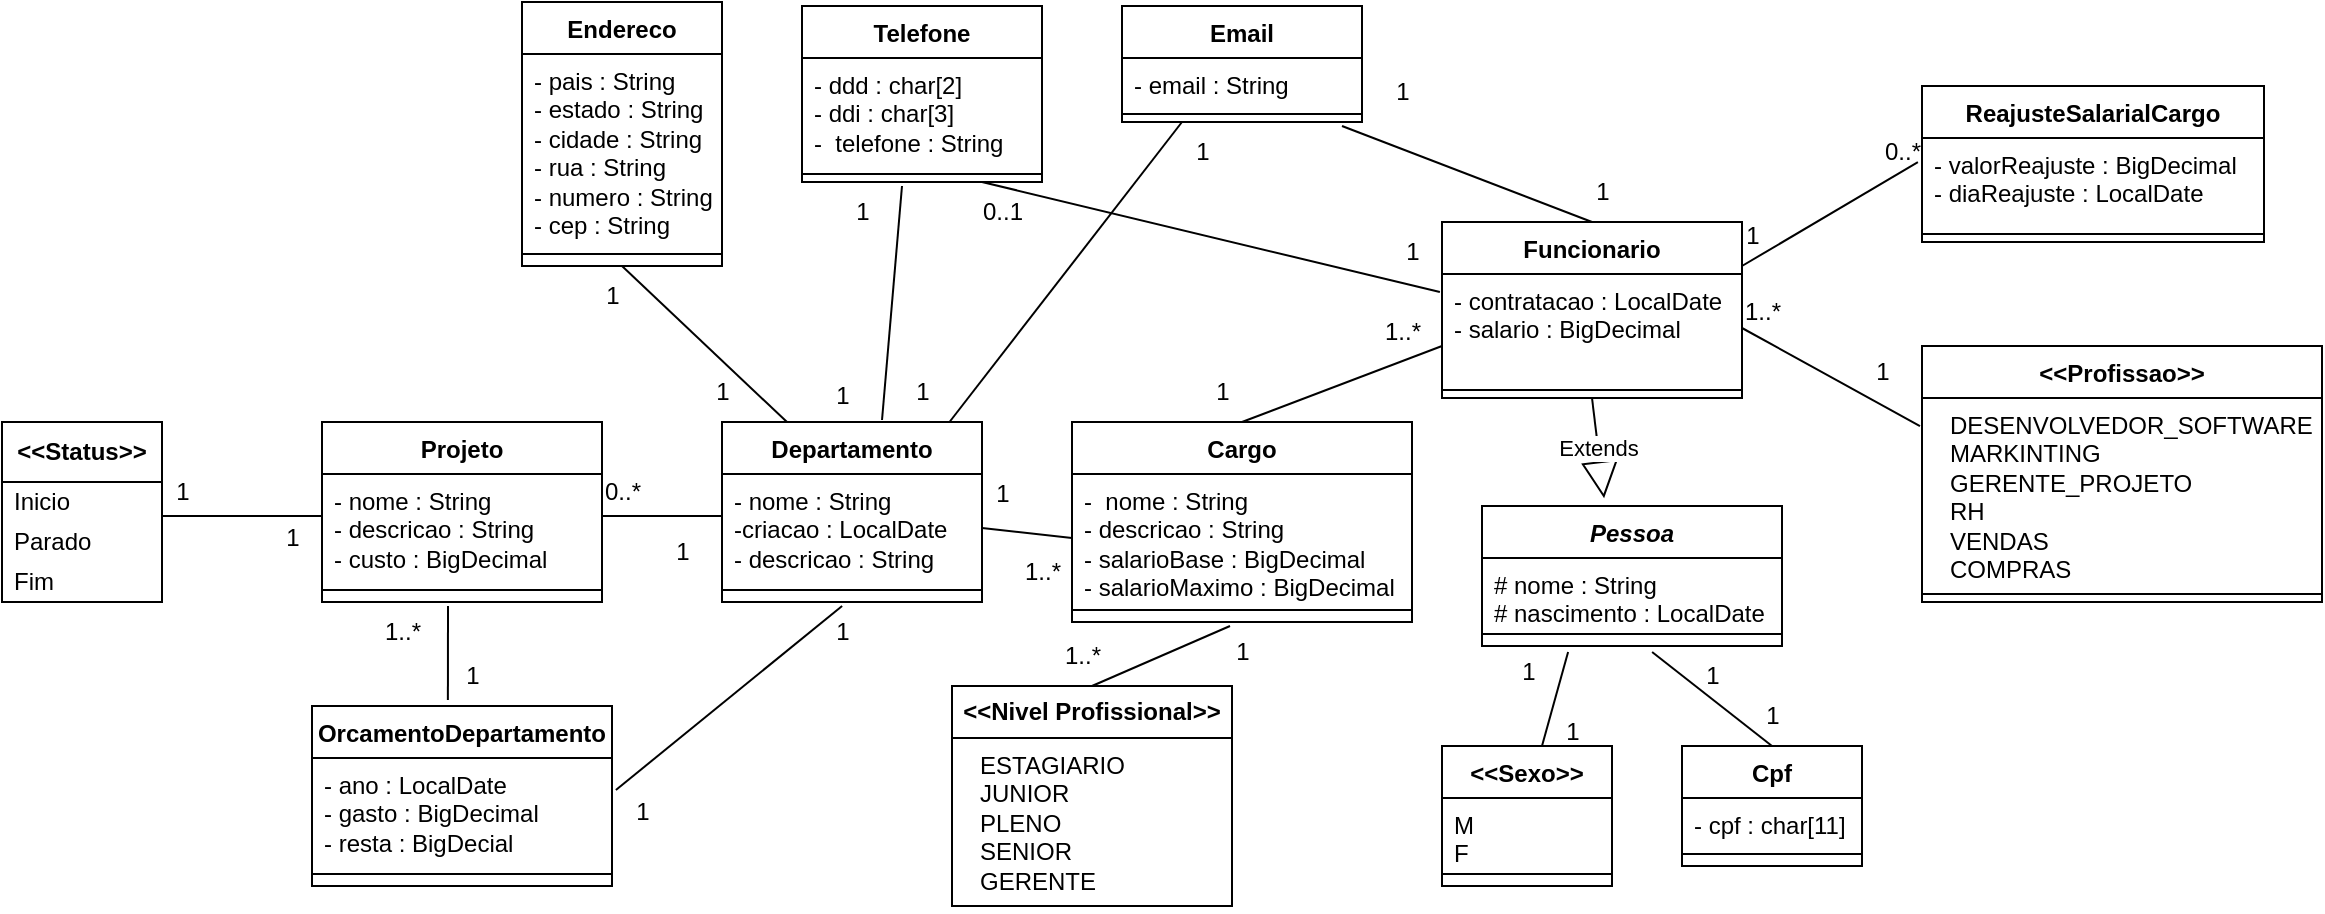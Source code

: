 <mxfile version="22.0.4" type="device">
  <diagram id="C5RBs43oDa-KdzZeNtuy" name="Page-1">
    <mxGraphModel dx="2159" dy="1615" grid="1" gridSize="10" guides="1" tooltips="1" connect="1" arrows="1" fold="1" page="1" pageScale="1" pageWidth="827" pageHeight="1169" math="0" shadow="0">
      <root>
        <mxCell id="WIyWlLk6GJQsqaUBKTNV-0" />
        <mxCell id="WIyWlLk6GJQsqaUBKTNV-1" parent="WIyWlLk6GJQsqaUBKTNV-0" />
        <mxCell id="eHexfXP3H9wMpKs3qsU0-0" value="Departamento&lt;br&gt;" style="swimlane;fontStyle=1;align=center;verticalAlign=top;childLayout=stackLayout;horizontal=1;startSize=26;horizontalStack=0;resizeParent=1;resizeParentMax=0;resizeLast=0;collapsible=1;marginBottom=0;whiteSpace=wrap;html=1;" parent="WIyWlLk6GJQsqaUBKTNV-1" vertex="1">
          <mxGeometry x="-440" y="-42" width="130" height="90" as="geometry" />
        </mxCell>
        <mxCell id="eHexfXP3H9wMpKs3qsU0-1" value="- nome : String&lt;br&gt;-criacao : LocalDate&lt;br&gt;- descricao : String" style="text;strokeColor=none;fillColor=none;align=left;verticalAlign=top;spacingLeft=4;spacingRight=4;overflow=hidden;rotatable=0;points=[[0,0.5],[1,0.5]];portConstraint=eastwest;whiteSpace=wrap;html=1;" parent="eHexfXP3H9wMpKs3qsU0-0" vertex="1">
          <mxGeometry y="26" width="130" height="54" as="geometry" />
        </mxCell>
        <mxCell id="eHexfXP3H9wMpKs3qsU0-2" value="" style="line;strokeWidth=1;fillColor=none;align=left;verticalAlign=middle;spacingTop=-1;spacingLeft=3;spacingRight=3;rotatable=0;labelPosition=right;points=[];portConstraint=eastwest;strokeColor=inherit;" parent="eHexfXP3H9wMpKs3qsU0-0" vertex="1">
          <mxGeometry y="80" width="130" height="8" as="geometry" />
        </mxCell>
        <mxCell id="eHexfXP3H9wMpKs3qsU0-3" value="+ method(type): type" style="text;strokeColor=none;fillColor=none;align=left;verticalAlign=top;spacingLeft=4;spacingRight=4;overflow=hidden;rotatable=0;points=[[0,0.5],[1,0.5]];portConstraint=eastwest;whiteSpace=wrap;html=1;" parent="eHexfXP3H9wMpKs3qsU0-0" vertex="1">
          <mxGeometry y="88" width="130" height="2" as="geometry" />
        </mxCell>
        <mxCell id="eHexfXP3H9wMpKs3qsU0-4" value="Endereco&lt;br&gt;" style="swimlane;fontStyle=1;align=center;verticalAlign=top;childLayout=stackLayout;horizontal=1;startSize=26;horizontalStack=0;resizeParent=1;resizeParentMax=0;resizeLast=0;collapsible=1;marginBottom=0;whiteSpace=wrap;html=1;" parent="WIyWlLk6GJQsqaUBKTNV-1" vertex="1">
          <mxGeometry x="-540" y="-252" width="100" height="132" as="geometry" />
        </mxCell>
        <mxCell id="eHexfXP3H9wMpKs3qsU0-5" value="- pais : String&lt;br&gt;- estado : String&lt;br&gt;- cidade : String&lt;br&gt;- rua : String&lt;br&gt;- numero : String&lt;br&gt;- cep : String" style="text;strokeColor=none;fillColor=none;align=left;verticalAlign=top;spacingLeft=4;spacingRight=4;overflow=hidden;rotatable=0;points=[[0,0.5],[1,0.5]];portConstraint=eastwest;whiteSpace=wrap;html=1;" parent="eHexfXP3H9wMpKs3qsU0-4" vertex="1">
          <mxGeometry y="26" width="100" height="96" as="geometry" />
        </mxCell>
        <mxCell id="eHexfXP3H9wMpKs3qsU0-6" value="" style="line;strokeWidth=1;fillColor=none;align=left;verticalAlign=middle;spacingTop=-1;spacingLeft=3;spacingRight=3;rotatable=0;labelPosition=right;points=[];portConstraint=eastwest;strokeColor=inherit;" parent="eHexfXP3H9wMpKs3qsU0-4" vertex="1">
          <mxGeometry y="122" width="100" height="8" as="geometry" />
        </mxCell>
        <mxCell id="eHexfXP3H9wMpKs3qsU0-7" value="+ method(type): type" style="text;strokeColor=none;fillColor=none;align=left;verticalAlign=top;spacingLeft=4;spacingRight=4;overflow=hidden;rotatable=0;points=[[0,0.5],[1,0.5]];portConstraint=eastwest;whiteSpace=wrap;html=1;" parent="eHexfXP3H9wMpKs3qsU0-4" vertex="1">
          <mxGeometry y="130" width="100" height="2" as="geometry" />
        </mxCell>
        <mxCell id="eHexfXP3H9wMpKs3qsU0-8" value="OrcamentoDepartamento" style="swimlane;fontStyle=1;align=center;verticalAlign=top;childLayout=stackLayout;horizontal=1;startSize=26;horizontalStack=0;resizeParent=1;resizeParentMax=0;resizeLast=0;collapsible=1;marginBottom=0;whiteSpace=wrap;html=1;" parent="WIyWlLk6GJQsqaUBKTNV-1" vertex="1">
          <mxGeometry x="-645" y="100" width="150" height="90" as="geometry" />
        </mxCell>
        <mxCell id="eHexfXP3H9wMpKs3qsU0-9" value="- ano : LocalDate&lt;br&gt;- gasto : BigDecimal&lt;br&gt;- resta : BigDecial" style="text;strokeColor=none;fillColor=none;align=left;verticalAlign=top;spacingLeft=4;spacingRight=4;overflow=hidden;rotatable=0;points=[[0,0.5],[1,0.5]];portConstraint=eastwest;whiteSpace=wrap;html=1;" parent="eHexfXP3H9wMpKs3qsU0-8" vertex="1">
          <mxGeometry y="26" width="150" height="54" as="geometry" />
        </mxCell>
        <mxCell id="eHexfXP3H9wMpKs3qsU0-10" value="" style="line;strokeWidth=1;fillColor=none;align=left;verticalAlign=middle;spacingTop=-1;spacingLeft=3;spacingRight=3;rotatable=0;labelPosition=right;points=[];portConstraint=eastwest;strokeColor=inherit;" parent="eHexfXP3H9wMpKs3qsU0-8" vertex="1">
          <mxGeometry y="80" width="150" height="8" as="geometry" />
        </mxCell>
        <mxCell id="eHexfXP3H9wMpKs3qsU0-11" value="+ method(type): type" style="text;strokeColor=none;fillColor=none;align=left;verticalAlign=top;spacingLeft=4;spacingRight=4;overflow=hidden;rotatable=0;points=[[0,0.5],[1,0.5]];portConstraint=eastwest;whiteSpace=wrap;html=1;" parent="eHexfXP3H9wMpKs3qsU0-8" vertex="1">
          <mxGeometry y="88" width="150" height="2" as="geometry" />
        </mxCell>
        <mxCell id="eHexfXP3H9wMpKs3qsU0-16" value="Projeto" style="swimlane;fontStyle=1;align=center;verticalAlign=top;childLayout=stackLayout;horizontal=1;startSize=26;horizontalStack=0;resizeParent=1;resizeParentMax=0;resizeLast=0;collapsible=1;marginBottom=0;whiteSpace=wrap;html=1;" parent="WIyWlLk6GJQsqaUBKTNV-1" vertex="1">
          <mxGeometry x="-640" y="-42" width="140" height="90" as="geometry" />
        </mxCell>
        <mxCell id="eHexfXP3H9wMpKs3qsU0-17" value="- nome : String&lt;br&gt;- descricao : String&lt;br&gt;- custo : BigDecimal" style="text;strokeColor=none;fillColor=none;align=left;verticalAlign=top;spacingLeft=4;spacingRight=4;overflow=hidden;rotatable=0;points=[[0,0.5],[1,0.5]];portConstraint=eastwest;whiteSpace=wrap;html=1;" parent="eHexfXP3H9wMpKs3qsU0-16" vertex="1">
          <mxGeometry y="26" width="140" height="54" as="geometry" />
        </mxCell>
        <mxCell id="eHexfXP3H9wMpKs3qsU0-18" value="" style="line;strokeWidth=1;fillColor=none;align=left;verticalAlign=middle;spacingTop=-1;spacingLeft=3;spacingRight=3;rotatable=0;labelPosition=right;points=[];portConstraint=eastwest;strokeColor=inherit;" parent="eHexfXP3H9wMpKs3qsU0-16" vertex="1">
          <mxGeometry y="80" width="140" height="8" as="geometry" />
        </mxCell>
        <mxCell id="eHexfXP3H9wMpKs3qsU0-19" value="+ method(type): type" style="text;strokeColor=none;fillColor=none;align=left;verticalAlign=top;spacingLeft=4;spacingRight=4;overflow=hidden;rotatable=0;points=[[0,0.5],[1,0.5]];portConstraint=eastwest;whiteSpace=wrap;html=1;" parent="eHexfXP3H9wMpKs3qsU0-16" vertex="1">
          <mxGeometry y="88" width="140" height="2" as="geometry" />
        </mxCell>
        <mxCell id="eHexfXP3H9wMpKs3qsU0-21" value="&lt;i&gt;Pessoa&lt;/i&gt;" style="swimlane;fontStyle=1;align=center;verticalAlign=top;childLayout=stackLayout;horizontal=1;startSize=26;horizontalStack=0;resizeParent=1;resizeParentMax=0;resizeLast=0;collapsible=1;marginBottom=0;whiteSpace=wrap;html=1;" parent="WIyWlLk6GJQsqaUBKTNV-1" vertex="1">
          <mxGeometry x="-60" width="150" height="70" as="geometry" />
        </mxCell>
        <mxCell id="eHexfXP3H9wMpKs3qsU0-22" value="# nome : String&lt;br&gt;# nascimento : LocalDate" style="text;strokeColor=none;fillColor=none;align=left;verticalAlign=top;spacingLeft=4;spacingRight=4;overflow=hidden;rotatable=0;points=[[0,0.5],[1,0.5]];portConstraint=eastwest;whiteSpace=wrap;html=1;" parent="eHexfXP3H9wMpKs3qsU0-21" vertex="1">
          <mxGeometry y="26" width="150" height="34" as="geometry" />
        </mxCell>
        <mxCell id="eHexfXP3H9wMpKs3qsU0-23" value="" style="line;strokeWidth=1;fillColor=none;align=left;verticalAlign=middle;spacingTop=-1;spacingLeft=3;spacingRight=3;rotatable=0;labelPosition=right;points=[];portConstraint=eastwest;strokeColor=inherit;" parent="eHexfXP3H9wMpKs3qsU0-21" vertex="1">
          <mxGeometry y="60" width="150" height="8" as="geometry" />
        </mxCell>
        <mxCell id="eHexfXP3H9wMpKs3qsU0-24" value="+ method(type): type" style="text;strokeColor=none;fillColor=none;align=left;verticalAlign=top;spacingLeft=4;spacingRight=4;overflow=hidden;rotatable=0;points=[[0,0.5],[1,0.5]];portConstraint=eastwest;whiteSpace=wrap;html=1;" parent="eHexfXP3H9wMpKs3qsU0-21" vertex="1">
          <mxGeometry y="68" width="150" height="2" as="geometry" />
        </mxCell>
        <mxCell id="eHexfXP3H9wMpKs3qsU0-25" value="Funcionario&lt;br&gt;" style="swimlane;fontStyle=1;align=center;verticalAlign=top;childLayout=stackLayout;horizontal=1;startSize=26;horizontalStack=0;resizeParent=1;resizeParentMax=0;resizeLast=0;collapsible=1;marginBottom=0;whiteSpace=wrap;html=1;" parent="WIyWlLk6GJQsqaUBKTNV-1" vertex="1">
          <mxGeometry x="-80" y="-142" width="150" height="88" as="geometry" />
        </mxCell>
        <mxCell id="eHexfXP3H9wMpKs3qsU0-26" value="- contratacao : LocalDate&lt;br&gt;- salario : BigDecimal" style="text;strokeColor=none;fillColor=none;align=left;verticalAlign=top;spacingLeft=4;spacingRight=4;overflow=hidden;rotatable=0;points=[[0,0.5],[1,0.5]];portConstraint=eastwest;whiteSpace=wrap;html=1;" parent="eHexfXP3H9wMpKs3qsU0-25" vertex="1">
          <mxGeometry y="26" width="150" height="54" as="geometry" />
        </mxCell>
        <mxCell id="eHexfXP3H9wMpKs3qsU0-27" value="" style="line;strokeWidth=1;fillColor=none;align=left;verticalAlign=middle;spacingTop=-1;spacingLeft=3;spacingRight=3;rotatable=0;labelPosition=right;points=[];portConstraint=eastwest;strokeColor=inherit;" parent="eHexfXP3H9wMpKs3qsU0-25" vertex="1">
          <mxGeometry y="80" width="150" height="8" as="geometry" />
        </mxCell>
        <mxCell id="eHexfXP3H9wMpKs3qsU0-29" value="Cargo" style="swimlane;fontStyle=1;align=center;verticalAlign=top;childLayout=stackLayout;horizontal=1;startSize=26;horizontalStack=0;resizeParent=1;resizeParentMax=0;resizeLast=0;collapsible=1;marginBottom=0;whiteSpace=wrap;html=1;" parent="WIyWlLk6GJQsqaUBKTNV-1" vertex="1">
          <mxGeometry x="-265" y="-42" width="170" height="100" as="geometry" />
        </mxCell>
        <mxCell id="eHexfXP3H9wMpKs3qsU0-30" value="-&amp;nbsp; nome : String&lt;br&gt;- descricao : String&lt;br&gt;- salarioBase : BigDecimal&lt;br&gt;- salarioMaximo : BigDecimal" style="text;strokeColor=none;fillColor=none;align=left;verticalAlign=top;spacingLeft=4;spacingRight=4;overflow=hidden;rotatable=0;points=[[0,0.5],[1,0.5]];portConstraint=eastwest;whiteSpace=wrap;html=1;" parent="eHexfXP3H9wMpKs3qsU0-29" vertex="1">
          <mxGeometry y="26" width="170" height="64" as="geometry" />
        </mxCell>
        <mxCell id="eHexfXP3H9wMpKs3qsU0-31" value="" style="line;strokeWidth=1;fillColor=none;align=left;verticalAlign=middle;spacingTop=-1;spacingLeft=3;spacingRight=3;rotatable=0;labelPosition=right;points=[];portConstraint=eastwest;strokeColor=inherit;" parent="eHexfXP3H9wMpKs3qsU0-29" vertex="1">
          <mxGeometry y="90" width="170" height="8" as="geometry" />
        </mxCell>
        <mxCell id="eHexfXP3H9wMpKs3qsU0-32" value="+ method(type): type" style="text;strokeColor=none;fillColor=none;align=left;verticalAlign=top;spacingLeft=4;spacingRight=4;overflow=hidden;rotatable=0;points=[[0,0.5],[1,0.5]];portConstraint=eastwest;whiteSpace=wrap;html=1;" parent="eHexfXP3H9wMpKs3qsU0-29" vertex="1">
          <mxGeometry y="98" width="170" height="2" as="geometry" />
        </mxCell>
        <mxCell id="kp1k-35dx3eQiT--pX-n-26" value="Telefone" style="swimlane;fontStyle=1;align=center;verticalAlign=top;childLayout=stackLayout;horizontal=1;startSize=26;horizontalStack=0;resizeParent=1;resizeParentMax=0;resizeLast=0;collapsible=1;marginBottom=0;whiteSpace=wrap;html=1;" parent="WIyWlLk6GJQsqaUBKTNV-1" vertex="1">
          <mxGeometry x="-400" y="-250" width="120" height="88" as="geometry" />
        </mxCell>
        <mxCell id="kp1k-35dx3eQiT--pX-n-27" value="- ddd : char[2]&lt;br&gt;- ddi : char[3]&lt;br&gt;-&amp;nbsp; telefone : String" style="text;strokeColor=none;fillColor=none;align=left;verticalAlign=top;spacingLeft=4;spacingRight=4;overflow=hidden;rotatable=0;points=[[0,0.5],[1,0.5]];portConstraint=eastwest;whiteSpace=wrap;html=1;" parent="kp1k-35dx3eQiT--pX-n-26" vertex="1">
          <mxGeometry y="26" width="120" height="54" as="geometry" />
        </mxCell>
        <mxCell id="kp1k-35dx3eQiT--pX-n-28" value="" style="line;strokeWidth=1;fillColor=none;align=left;verticalAlign=middle;spacingTop=-1;spacingLeft=3;spacingRight=3;rotatable=0;labelPosition=right;points=[];portConstraint=eastwest;strokeColor=inherit;" parent="kp1k-35dx3eQiT--pX-n-26" vertex="1">
          <mxGeometry y="80" width="120" height="8" as="geometry" />
        </mxCell>
        <mxCell id="kp1k-35dx3eQiT--pX-n-35" value="Cpf" style="swimlane;fontStyle=1;align=center;verticalAlign=top;childLayout=stackLayout;horizontal=1;startSize=26;horizontalStack=0;resizeParent=1;resizeParentMax=0;resizeLast=0;collapsible=1;marginBottom=0;whiteSpace=wrap;html=1;" parent="WIyWlLk6GJQsqaUBKTNV-1" vertex="1">
          <mxGeometry x="40" y="120" width="90" height="60" as="geometry" />
        </mxCell>
        <mxCell id="kp1k-35dx3eQiT--pX-n-36" value="- cpf : char[11]" style="text;strokeColor=none;fillColor=none;align=left;verticalAlign=top;spacingLeft=4;spacingRight=4;overflow=hidden;rotatable=0;points=[[0,0.5],[1,0.5]];portConstraint=eastwest;whiteSpace=wrap;html=1;" parent="kp1k-35dx3eQiT--pX-n-35" vertex="1">
          <mxGeometry y="26" width="90" height="24" as="geometry" />
        </mxCell>
        <mxCell id="kp1k-35dx3eQiT--pX-n-37" value="" style="line;strokeWidth=1;fillColor=none;align=left;verticalAlign=middle;spacingTop=-1;spacingLeft=3;spacingRight=3;rotatable=0;labelPosition=right;points=[];portConstraint=eastwest;strokeColor=inherit;" parent="kp1k-35dx3eQiT--pX-n-35" vertex="1">
          <mxGeometry y="50" width="90" height="8" as="geometry" />
        </mxCell>
        <mxCell id="kp1k-35dx3eQiT--pX-n-38" value="+ method(type): type" style="text;strokeColor=none;fillColor=none;align=left;verticalAlign=top;spacingLeft=4;spacingRight=4;overflow=hidden;rotatable=0;points=[[0,0.5],[1,0.5]];portConstraint=eastwest;whiteSpace=wrap;html=1;" parent="kp1k-35dx3eQiT--pX-n-35" vertex="1">
          <mxGeometry y="58" width="90" height="2" as="geometry" />
        </mxCell>
        <mxCell id="pN_A8Vao5rNuKBs17xrK-6" value="ReajusteSalarialCargo" style="swimlane;fontStyle=1;align=center;verticalAlign=top;childLayout=stackLayout;horizontal=1;startSize=26;horizontalStack=0;resizeParent=1;resizeParentMax=0;resizeLast=0;collapsible=1;marginBottom=0;whiteSpace=wrap;html=1;" parent="WIyWlLk6GJQsqaUBKTNV-1" vertex="1">
          <mxGeometry x="160" y="-210" width="171" height="78" as="geometry">
            <mxRectangle x="10" y="70" width="140" height="30" as="alternateBounds" />
          </mxGeometry>
        </mxCell>
        <mxCell id="pN_A8Vao5rNuKBs17xrK-7" value="- valorReajuste : BigDecimal&lt;br&gt;- diaReajuste : LocalDate" style="text;strokeColor=none;fillColor=none;align=left;verticalAlign=top;spacingLeft=4;spacingRight=4;overflow=hidden;rotatable=0;points=[[0,0.5],[1,0.5]];portConstraint=eastwest;whiteSpace=wrap;html=1;" parent="pN_A8Vao5rNuKBs17xrK-6" vertex="1">
          <mxGeometry y="26" width="171" height="44" as="geometry" />
        </mxCell>
        <mxCell id="pN_A8Vao5rNuKBs17xrK-8" value="" style="line;strokeWidth=1;fillColor=none;align=left;verticalAlign=middle;spacingTop=-1;spacingLeft=3;spacingRight=3;rotatable=0;labelPosition=right;points=[];portConstraint=eastwest;strokeColor=inherit;" parent="pN_A8Vao5rNuKBs17xrK-6" vertex="1">
          <mxGeometry y="70" width="171" height="8" as="geometry" />
        </mxCell>
        <mxCell id="BM9GZISg4jxVqDojw0wy-0" value="Email" style="swimlane;fontStyle=1;align=center;verticalAlign=top;childLayout=stackLayout;horizontal=1;startSize=26;horizontalStack=0;resizeParent=1;resizeParentMax=0;resizeLast=0;collapsible=1;marginBottom=0;whiteSpace=wrap;html=1;" parent="WIyWlLk6GJQsqaUBKTNV-1" vertex="1">
          <mxGeometry x="-240" y="-250" width="120" height="58" as="geometry" />
        </mxCell>
        <mxCell id="BM9GZISg4jxVqDojw0wy-1" value="- email : String" style="text;strokeColor=none;fillColor=none;align=left;verticalAlign=top;spacingLeft=4;spacingRight=4;overflow=hidden;rotatable=0;points=[[0,0.5],[1,0.5]];portConstraint=eastwest;whiteSpace=wrap;html=1;" parent="BM9GZISg4jxVqDojw0wy-0" vertex="1">
          <mxGeometry y="26" width="120" height="24" as="geometry" />
        </mxCell>
        <mxCell id="BM9GZISg4jxVqDojw0wy-2" value="" style="line;strokeWidth=1;fillColor=none;align=left;verticalAlign=middle;spacingTop=-1;spacingLeft=3;spacingRight=3;rotatable=0;labelPosition=right;points=[];portConstraint=eastwest;strokeColor=inherit;" parent="BM9GZISg4jxVqDojw0wy-0" vertex="1">
          <mxGeometry y="50" width="120" height="8" as="geometry" />
        </mxCell>
        <mxCell id="zW8Ek2lTwNiaBrvi5G_x-0" value="&lt;b&gt;&amp;lt;&amp;lt;Status&amp;gt;&amp;gt;&lt;/b&gt;" style="swimlane;fontStyle=0;childLayout=stackLayout;horizontal=1;startSize=30;horizontalStack=0;resizeParent=1;resizeParentMax=0;resizeLast=0;collapsible=1;marginBottom=0;whiteSpace=wrap;html=1;" parent="WIyWlLk6GJQsqaUBKTNV-1" vertex="1">
          <mxGeometry x="-800" y="-42" width="80" height="90" as="geometry" />
        </mxCell>
        <mxCell id="zW8Ek2lTwNiaBrvi5G_x-1" value="Inicio" style="text;strokeColor=none;fillColor=none;align=left;verticalAlign=middle;spacingLeft=4;spacingRight=4;overflow=hidden;points=[[0,0.5],[1,0.5]];portConstraint=eastwest;rotatable=0;whiteSpace=wrap;html=1;" parent="zW8Ek2lTwNiaBrvi5G_x-0" vertex="1">
          <mxGeometry y="30" width="80" height="20" as="geometry" />
        </mxCell>
        <mxCell id="zW8Ek2lTwNiaBrvi5G_x-2" value="Parado" style="text;strokeColor=none;fillColor=none;align=left;verticalAlign=middle;spacingLeft=4;spacingRight=4;overflow=hidden;points=[[0,0.5],[1,0.5]];portConstraint=eastwest;rotatable=0;whiteSpace=wrap;html=1;" parent="zW8Ek2lTwNiaBrvi5G_x-0" vertex="1">
          <mxGeometry y="50" width="80" height="20" as="geometry" />
        </mxCell>
        <mxCell id="zW8Ek2lTwNiaBrvi5G_x-3" value="Fim" style="text;strokeColor=none;fillColor=none;align=left;verticalAlign=middle;spacingLeft=4;spacingRight=4;overflow=hidden;points=[[0,0.5],[1,0.5]];portConstraint=eastwest;rotatable=0;whiteSpace=wrap;html=1;" parent="zW8Ek2lTwNiaBrvi5G_x-0" vertex="1">
          <mxGeometry y="70" width="80" height="20" as="geometry" />
        </mxCell>
        <mxCell id="zW8Ek2lTwNiaBrvi5G_x-8" value="&amp;lt;&amp;lt;Profissao&amp;gt;&amp;gt;" style="swimlane;fontStyle=1;align=center;verticalAlign=top;childLayout=stackLayout;horizontal=1;startSize=26;horizontalStack=0;resizeParent=1;resizeParentMax=0;resizeLast=0;collapsible=1;marginBottom=0;whiteSpace=wrap;html=1;" parent="WIyWlLk6GJQsqaUBKTNV-1" vertex="1">
          <mxGeometry x="160" y="-80" width="200" height="128" as="geometry" />
        </mxCell>
        <mxCell id="zW8Ek2lTwNiaBrvi5G_x-9" value="&lt;p style=&quot;border-color: var(--border-color); margin: 0px 0px 0px 8px;&quot;&gt;DESENVOLVEDOR_SOFTWARE&lt;/p&gt;&lt;p style=&quot;border-color: var(--border-color); margin: 0px 0px 0px 8px;&quot;&gt;MARKINTING&lt;/p&gt;&lt;p style=&quot;border-color: var(--border-color); margin: 0px 0px 0px 8px;&quot;&gt;GERENTE_PROJETO&lt;/p&gt;&lt;p style=&quot;border-color: var(--border-color); margin: 0px 0px 0px 8px;&quot;&gt;RH&lt;/p&gt;&lt;p style=&quot;border-color: var(--border-color); margin: 0px 0px 0px 8px;&quot;&gt;VENDAS&lt;/p&gt;&lt;p style=&quot;border-color: var(--border-color); margin: 0px 0px 0px 8px;&quot;&gt;COMPRAS&lt;/p&gt;" style="text;strokeColor=none;fillColor=none;align=left;verticalAlign=top;spacingLeft=4;spacingRight=4;overflow=hidden;rotatable=0;points=[[0,0.5],[1,0.5]];portConstraint=eastwest;whiteSpace=wrap;html=1;" parent="zW8Ek2lTwNiaBrvi5G_x-8" vertex="1">
          <mxGeometry y="26" width="200" height="94" as="geometry" />
        </mxCell>
        <mxCell id="zW8Ek2lTwNiaBrvi5G_x-10" value="" style="line;strokeWidth=1;fillColor=none;align=left;verticalAlign=middle;spacingTop=-1;spacingLeft=3;spacingRight=3;rotatable=0;labelPosition=right;points=[];portConstraint=eastwest;strokeColor=inherit;" parent="zW8Ek2lTwNiaBrvi5G_x-8" vertex="1">
          <mxGeometry y="120" width="200" height="8" as="geometry" />
        </mxCell>
        <mxCell id="zW8Ek2lTwNiaBrvi5G_x-12" value="&lt;b&gt;&amp;lt;&amp;lt;Nivel Profissional&amp;gt;&amp;gt;&lt;/b&gt;" style="swimlane;fontStyle=0;childLayout=stackLayout;horizontal=1;startSize=26;fillColor=none;horizontalStack=0;resizeParent=1;resizeParentMax=0;resizeLast=0;collapsible=1;marginBottom=0;whiteSpace=wrap;html=1;" parent="WIyWlLk6GJQsqaUBKTNV-1" vertex="1">
          <mxGeometry x="-325" y="90" width="140" height="110" as="geometry" />
        </mxCell>
        <mxCell id="zW8Ek2lTwNiaBrvi5G_x-15" value="&lt;p style=&quot;border-color: var(--border-color); margin: 0px 0px 0px 8px;&quot;&gt;ESTAGIARIO&lt;/p&gt;&lt;p style=&quot;border-color: var(--border-color); margin: 0px 0px 0px 8px;&quot;&gt;&lt;span style=&quot;border-color: var(--border-color); background-color: initial;&quot;&gt;JUNIOR&lt;/span&gt;&lt;/p&gt;&lt;p style=&quot;border-color: var(--border-color); margin: 0px 0px 0px 8px;&quot;&gt;PLENO&lt;/p&gt;&lt;p style=&quot;border-color: var(--border-color); margin: 0px 0px 0px 8px;&quot;&gt;SENIOR&lt;/p&gt;&lt;p style=&quot;border-color: var(--border-color); margin: 0px 0px 0px 8px;&quot;&gt;GERENTE&lt;/p&gt;" style="text;strokeColor=none;fillColor=none;align=left;verticalAlign=top;spacingLeft=4;spacingRight=4;overflow=hidden;rotatable=0;points=[[0,0.5],[1,0.5]];portConstraint=eastwest;whiteSpace=wrap;html=1;" parent="zW8Ek2lTwNiaBrvi5G_x-12" vertex="1">
          <mxGeometry y="26" width="140" height="84" as="geometry" />
        </mxCell>
        <mxCell id="zW8Ek2lTwNiaBrvi5G_x-17" value="Extends" style="endArrow=block;endSize=16;endFill=0;html=1;rounded=0;entryX=0.407;entryY=-0.056;entryDx=0;entryDy=0;entryPerimeter=0;exitX=0.5;exitY=1;exitDx=0;exitDy=0;" parent="WIyWlLk6GJQsqaUBKTNV-1" source="eHexfXP3H9wMpKs3qsU0-25" target="eHexfXP3H9wMpKs3qsU0-21" edge="1">
          <mxGeometry width="160" relative="1" as="geometry">
            <mxPoint x="20" y="-50" as="sourcePoint" />
            <mxPoint x="-380" y="272" as="targetPoint" />
          </mxGeometry>
        </mxCell>
        <mxCell id="zW8Ek2lTwNiaBrvi5G_x-19" value="" style="line;strokeWidth=1;fillColor=none;align=left;verticalAlign=middle;spacingTop=-1;spacingLeft=3;spacingRight=3;rotatable=0;labelPosition=right;points=[];portConstraint=eastwest;strokeColor=inherit;" parent="WIyWlLk6GJQsqaUBKTNV-1" vertex="1">
          <mxGeometry x="-720" y="1" width="80" height="8" as="geometry" />
        </mxCell>
        <mxCell id="zW8Ek2lTwNiaBrvi5G_x-25" value="" style="line;strokeWidth=1;fillColor=none;align=left;verticalAlign=middle;spacingTop=-1;spacingLeft=3;spacingRight=3;rotatable=0;labelPosition=right;points=[];portConstraint=eastwest;strokeColor=inherit;" parent="WIyWlLk6GJQsqaUBKTNV-1" vertex="1">
          <mxGeometry x="-500" y="1" width="60" height="8" as="geometry" />
        </mxCell>
        <mxCell id="zW8Ek2lTwNiaBrvi5G_x-33" value="" style="endArrow=none;html=1;rounded=0;exitX=0.453;exitY=-0.033;exitDx=0;exitDy=0;exitPerimeter=0;" parent="WIyWlLk6GJQsqaUBKTNV-1" source="eHexfXP3H9wMpKs3qsU0-8" edge="1">
          <mxGeometry width="50" height="50" relative="1" as="geometry">
            <mxPoint x="-320" y="50" as="sourcePoint" />
            <mxPoint x="-577" y="50" as="targetPoint" />
            <Array as="points" />
          </mxGeometry>
        </mxCell>
        <mxCell id="zW8Ek2lTwNiaBrvi5G_x-34" value="" style="endArrow=none;html=1;rounded=0;exitX=0.25;exitY=0;exitDx=0;exitDy=0;" parent="WIyWlLk6GJQsqaUBKTNV-1" source="eHexfXP3H9wMpKs3qsU0-0" edge="1">
          <mxGeometry width="50" height="50" relative="1" as="geometry">
            <mxPoint x="-430" y="-50" as="sourcePoint" />
            <mxPoint x="-490" y="-120" as="targetPoint" />
          </mxGeometry>
        </mxCell>
        <mxCell id="zW8Ek2lTwNiaBrvi5G_x-35" value="" style="endArrow=none;html=1;rounded=0;exitX=1.167;exitY=0.9;exitDx=0;exitDy=0;exitPerimeter=0;" parent="WIyWlLk6GJQsqaUBKTNV-1" source="zW8Ek2lTwNiaBrvi5G_x-59" edge="1">
          <mxGeometry width="50" height="50" relative="1" as="geometry">
            <mxPoint x="-380" y="-50" as="sourcePoint" />
            <mxPoint x="-350" y="-160" as="targetPoint" />
          </mxGeometry>
        </mxCell>
        <mxCell id="zW8Ek2lTwNiaBrvi5G_x-36" value="" style="endArrow=none;html=1;rounded=0;entryX=0.25;entryY=1;entryDx=0;entryDy=0;exitX=0.875;exitY=0;exitDx=0;exitDy=0;exitPerimeter=0;" parent="WIyWlLk6GJQsqaUBKTNV-1" source="eHexfXP3H9wMpKs3qsU0-0" target="BM9GZISg4jxVqDojw0wy-0" edge="1">
          <mxGeometry width="50" height="50" relative="1" as="geometry">
            <mxPoint x="-250" y="-10" as="sourcePoint" />
            <mxPoint x="-200" y="-60" as="targetPoint" />
          </mxGeometry>
        </mxCell>
        <mxCell id="zW8Ek2lTwNiaBrvi5G_x-37" value="" style="endArrow=none;html=1;rounded=0;exitX=1;exitY=0.5;exitDx=0;exitDy=0;entryX=0;entryY=0.5;entryDx=0;entryDy=0;" parent="WIyWlLk6GJQsqaUBKTNV-1" source="eHexfXP3H9wMpKs3qsU0-1" target="eHexfXP3H9wMpKs3qsU0-30" edge="1">
          <mxGeometry width="50" height="50" relative="1" as="geometry">
            <mxPoint x="-250" y="-10" as="sourcePoint" />
            <mxPoint x="-270" y="10" as="targetPoint" />
          </mxGeometry>
        </mxCell>
        <mxCell id="zW8Ek2lTwNiaBrvi5G_x-38" value="" style="endArrow=none;html=1;rounded=0;exitX=0.5;exitY=0;exitDx=0;exitDy=0;" parent="WIyWlLk6GJQsqaUBKTNV-1" source="eHexfXP3H9wMpKs3qsU0-29" edge="1">
          <mxGeometry width="50" height="50" relative="1" as="geometry">
            <mxPoint x="-110" y="-10" as="sourcePoint" />
            <mxPoint x="-80" y="-80" as="targetPoint" />
          </mxGeometry>
        </mxCell>
        <mxCell id="zW8Ek2lTwNiaBrvi5G_x-41" value="" style="endArrow=none;html=1;rounded=0;entryX=0.75;entryY=1;entryDx=0;entryDy=0;exitX=-0.007;exitY=0.167;exitDx=0;exitDy=0;exitPerimeter=0;" parent="WIyWlLk6GJQsqaUBKTNV-1" source="eHexfXP3H9wMpKs3qsU0-26" target="kp1k-35dx3eQiT--pX-n-26" edge="1">
          <mxGeometry width="50" height="50" relative="1" as="geometry">
            <mxPoint x="-60" y="-90" as="sourcePoint" />
            <mxPoint x="-230" y="-60" as="targetPoint" />
          </mxGeometry>
        </mxCell>
        <mxCell id="zW8Ek2lTwNiaBrvi5G_x-42" value="" style="endArrow=none;html=1;rounded=0;exitX=0.5;exitY=0;exitDx=0;exitDy=0;" parent="WIyWlLk6GJQsqaUBKTNV-1" source="eHexfXP3H9wMpKs3qsU0-25" edge="1">
          <mxGeometry width="50" height="50" relative="1" as="geometry">
            <mxPoint x="-10" y="-90" as="sourcePoint" />
            <mxPoint x="-130" y="-190" as="targetPoint" />
          </mxGeometry>
        </mxCell>
        <mxCell id="zW8Ek2lTwNiaBrvi5G_x-44" value="" style="endArrow=none;html=1;rounded=0;entryX=1;entryY=0.5;entryDx=0;entryDy=0;exitX=-0.005;exitY=0.149;exitDx=0;exitDy=0;exitPerimeter=0;" parent="WIyWlLk6GJQsqaUBKTNV-1" source="zW8Ek2lTwNiaBrvi5G_x-9" target="eHexfXP3H9wMpKs3qsU0-26" edge="1">
          <mxGeometry width="50" height="50" relative="1" as="geometry">
            <mxPoint x="160" y="-20" as="sourcePoint" />
            <mxPoint x="40" y="10" as="targetPoint" />
          </mxGeometry>
        </mxCell>
        <mxCell id="zW8Ek2lTwNiaBrvi5G_x-45" value="" style="endArrow=none;html=1;rounded=0;entryX=-0.012;entryY=0.273;entryDx=0;entryDy=0;entryPerimeter=0;exitX=1;exitY=0.25;exitDx=0;exitDy=0;" parent="WIyWlLk6GJQsqaUBKTNV-1" source="eHexfXP3H9wMpKs3qsU0-25" target="pN_A8Vao5rNuKBs17xrK-7" edge="1">
          <mxGeometry width="50" height="50" relative="1" as="geometry">
            <mxPoint x="74" y="-45" as="sourcePoint" />
            <mxPoint x="-230" y="-60" as="targetPoint" />
          </mxGeometry>
        </mxCell>
        <mxCell id="zW8Ek2lTwNiaBrvi5G_x-55" value="" style="endArrow=none;html=1;rounded=0;exitX=0.5;exitY=0;exitDx=0;exitDy=0;entryX=0.567;entryY=2.5;entryDx=0;entryDy=0;entryPerimeter=0;" parent="WIyWlLk6GJQsqaUBKTNV-1" source="kp1k-35dx3eQiT--pX-n-35" target="eHexfXP3H9wMpKs3qsU0-24" edge="1">
          <mxGeometry width="50" height="50" relative="1" as="geometry">
            <mxPoint x="-220" as="sourcePoint" />
            <mxPoint x="-170" y="-50" as="targetPoint" />
          </mxGeometry>
        </mxCell>
        <mxCell id="zW8Ek2lTwNiaBrvi5G_x-56" value="1" style="text;html=1;align=center;verticalAlign=middle;resizable=0;points=[];autosize=1;strokeColor=none;fillColor=none;" parent="WIyWlLk6GJQsqaUBKTNV-1" vertex="1">
          <mxGeometry x="70" y="90" width="30" height="30" as="geometry" />
        </mxCell>
        <mxCell id="zW8Ek2lTwNiaBrvi5G_x-57" value="1" style="text;html=1;align=center;verticalAlign=middle;resizable=0;points=[];autosize=1;strokeColor=none;fillColor=none;" parent="WIyWlLk6GJQsqaUBKTNV-1" vertex="1">
          <mxGeometry x="40" y="70" width="30" height="30" as="geometry" />
        </mxCell>
        <mxCell id="zW8Ek2lTwNiaBrvi5G_x-58" value="1" style="text;html=1;align=center;verticalAlign=middle;resizable=0;points=[];autosize=1;strokeColor=none;fillColor=none;" parent="WIyWlLk6GJQsqaUBKTNV-1" vertex="1">
          <mxGeometry x="-385" y="-162" width="30" height="30" as="geometry" />
        </mxCell>
        <mxCell id="zW8Ek2lTwNiaBrvi5G_x-59" value="1" style="text;html=1;align=center;verticalAlign=middle;resizable=0;points=[];autosize=1;strokeColor=none;fillColor=none;" parent="WIyWlLk6GJQsqaUBKTNV-1" vertex="1">
          <mxGeometry x="-395" y="-70" width="30" height="30" as="geometry" />
        </mxCell>
        <mxCell id="zW8Ek2lTwNiaBrvi5G_x-60" value="1" style="text;html=1;align=center;verticalAlign=middle;resizable=0;points=[];autosize=1;strokeColor=none;fillColor=none;" parent="WIyWlLk6GJQsqaUBKTNV-1" vertex="1">
          <mxGeometry x="-510" y="-120" width="30" height="30" as="geometry" />
        </mxCell>
        <mxCell id="zW8Ek2lTwNiaBrvi5G_x-62" value="1" style="text;html=1;align=center;verticalAlign=middle;resizable=0;points=[];autosize=1;strokeColor=none;fillColor=none;" parent="WIyWlLk6GJQsqaUBKTNV-1" vertex="1">
          <mxGeometry x="-725" y="-22" width="30" height="30" as="geometry" />
        </mxCell>
        <mxCell id="zW8Ek2lTwNiaBrvi5G_x-63" value="1" style="text;html=1;align=center;verticalAlign=middle;resizable=0;points=[];autosize=1;strokeColor=none;fillColor=none;" parent="WIyWlLk6GJQsqaUBKTNV-1" vertex="1">
          <mxGeometry x="-670" y="1" width="30" height="30" as="geometry" />
        </mxCell>
        <mxCell id="zW8Ek2lTwNiaBrvi5G_x-61" value="1" style="text;html=1;align=center;verticalAlign=middle;resizable=0;points=[];autosize=1;strokeColor=none;fillColor=none;" parent="WIyWlLk6GJQsqaUBKTNV-1" vertex="1">
          <mxGeometry x="-500" y="-72" width="120" height="30" as="geometry" />
        </mxCell>
        <mxCell id="zW8Ek2lTwNiaBrvi5G_x-64" value="1..*" style="text;html=1;align=center;verticalAlign=middle;resizable=0;points=[];autosize=1;strokeColor=none;fillColor=none;" parent="WIyWlLk6GJQsqaUBKTNV-1" vertex="1">
          <mxGeometry x="-300" y="18" width="40" height="30" as="geometry" />
        </mxCell>
        <mxCell id="zW8Ek2lTwNiaBrvi5G_x-65" value="1" style="text;html=1;align=center;verticalAlign=middle;resizable=0;points=[];autosize=1;strokeColor=none;fillColor=none;" parent="WIyWlLk6GJQsqaUBKTNV-1" vertex="1">
          <mxGeometry x="-315" y="-21" width="30" height="30" as="geometry" />
        </mxCell>
        <mxCell id="KHLqH9s1q1ioxQCt-Xji-0" value="1" style="text;html=1;align=center;verticalAlign=middle;resizable=0;points=[];autosize=1;strokeColor=none;fillColor=none;" parent="WIyWlLk6GJQsqaUBKTNV-1" vertex="1">
          <mxGeometry x="-215" y="-192" width="30" height="30" as="geometry" />
        </mxCell>
        <mxCell id="KHLqH9s1q1ioxQCt-Xji-1" value="1" style="text;html=1;align=center;verticalAlign=middle;resizable=0;points=[];autosize=1;strokeColor=none;fillColor=none;" parent="WIyWlLk6GJQsqaUBKTNV-1" vertex="1">
          <mxGeometry x="-355" y="-72" width="30" height="30" as="geometry" />
        </mxCell>
        <mxCell id="KHLqH9s1q1ioxQCt-Xji-2" value="1" style="text;html=1;align=center;verticalAlign=middle;resizable=0;points=[];autosize=1;strokeColor=none;fillColor=none;" parent="WIyWlLk6GJQsqaUBKTNV-1" vertex="1">
          <mxGeometry x="-205" y="-72" width="30" height="30" as="geometry" />
        </mxCell>
        <mxCell id="KHLqH9s1q1ioxQCt-Xji-3" value="1..*" style="text;html=1;align=center;verticalAlign=middle;resizable=0;points=[];autosize=1;strokeColor=none;fillColor=none;" parent="WIyWlLk6GJQsqaUBKTNV-1" vertex="1">
          <mxGeometry x="-120" y="-102" width="40" height="30" as="geometry" />
        </mxCell>
        <mxCell id="KHLqH9s1q1ioxQCt-Xji-4" value="" style="endArrow=none;html=1;rounded=0;exitX=0.5;exitY=0;exitDx=0;exitDy=0;entryX=0.3;entryY=0.067;entryDx=0;entryDy=0;entryPerimeter=0;" parent="WIyWlLk6GJQsqaUBKTNV-1" source="zW8Ek2lTwNiaBrvi5G_x-12" target="KHLqH9s1q1ioxQCt-Xji-7" edge="1">
          <mxGeometry width="50" height="50" relative="1" as="geometry">
            <mxPoint x="-160" y="-10" as="sourcePoint" />
            <mxPoint x="-110" y="-60" as="targetPoint" />
          </mxGeometry>
        </mxCell>
        <mxCell id="KHLqH9s1q1ioxQCt-Xji-5" value="1..*" style="text;html=1;align=center;verticalAlign=middle;resizable=0;points=[];autosize=1;strokeColor=none;fillColor=none;" parent="WIyWlLk6GJQsqaUBKTNV-1" vertex="1">
          <mxGeometry x="-280" y="60" width="40" height="30" as="geometry" />
        </mxCell>
        <mxCell id="KHLqH9s1q1ioxQCt-Xji-7" value="1" style="text;html=1;align=center;verticalAlign=middle;resizable=0;points=[];autosize=1;strokeColor=none;fillColor=none;" parent="WIyWlLk6GJQsqaUBKTNV-1" vertex="1">
          <mxGeometry x="-195" y="58" width="30" height="30" as="geometry" />
        </mxCell>
        <mxCell id="KHLqH9s1q1ioxQCt-Xji-8" value="0..*" style="text;html=1;align=center;verticalAlign=middle;resizable=0;points=[];autosize=1;strokeColor=none;fillColor=none;" parent="WIyWlLk6GJQsqaUBKTNV-1" vertex="1">
          <mxGeometry x="130" y="-192" width="40" height="30" as="geometry" />
        </mxCell>
        <mxCell id="KHLqH9s1q1ioxQCt-Xji-9" value="1" style="text;html=1;align=center;verticalAlign=middle;resizable=0;points=[];autosize=1;strokeColor=none;fillColor=none;" parent="WIyWlLk6GJQsqaUBKTNV-1" vertex="1">
          <mxGeometry x="60" y="-150" width="30" height="30" as="geometry" />
        </mxCell>
        <mxCell id="KHLqH9s1q1ioxQCt-Xji-10" value="1" style="text;html=1;align=center;verticalAlign=middle;resizable=0;points=[];autosize=1;strokeColor=none;fillColor=none;" parent="WIyWlLk6GJQsqaUBKTNV-1" vertex="1">
          <mxGeometry x="125" y="-82" width="30" height="30" as="geometry" />
        </mxCell>
        <mxCell id="KHLqH9s1q1ioxQCt-Xji-11" value="1..*" style="text;html=1;align=center;verticalAlign=middle;resizable=0;points=[];autosize=1;strokeColor=none;fillColor=none;" parent="WIyWlLk6GJQsqaUBKTNV-1" vertex="1">
          <mxGeometry x="60" y="-112" width="40" height="30" as="geometry" />
        </mxCell>
        <mxCell id="KHLqH9s1q1ioxQCt-Xji-12" value="1" style="text;html=1;align=center;verticalAlign=middle;resizable=0;points=[];autosize=1;strokeColor=none;fillColor=none;" parent="WIyWlLk6GJQsqaUBKTNV-1" vertex="1">
          <mxGeometry x="-580" y="70" width="30" height="30" as="geometry" />
        </mxCell>
        <mxCell id="KHLqH9s1q1ioxQCt-Xji-16" value="0..1" style="text;html=1;align=center;verticalAlign=middle;resizable=0;points=[];autosize=1;strokeColor=none;fillColor=none;" parent="WIyWlLk6GJQsqaUBKTNV-1" vertex="1">
          <mxGeometry x="-320" y="-162" width="40" height="30" as="geometry" />
        </mxCell>
        <mxCell id="KHLqH9s1q1ioxQCt-Xji-17" value="1" style="text;html=1;align=center;verticalAlign=middle;resizable=0;points=[];autosize=1;strokeColor=none;fillColor=none;" parent="WIyWlLk6GJQsqaUBKTNV-1" vertex="1">
          <mxGeometry x="-110" y="-142" width="30" height="30" as="geometry" />
        </mxCell>
        <mxCell id="YghAhsLvYmNqIgEaQTtG-1" value="&amp;lt;&amp;lt;Sexo&amp;gt;&amp;gt;" style="swimlane;fontStyle=1;align=center;verticalAlign=top;childLayout=stackLayout;horizontal=1;startSize=26;horizontalStack=0;resizeParent=1;resizeParentMax=0;resizeLast=0;collapsible=1;marginBottom=0;whiteSpace=wrap;html=1;" parent="WIyWlLk6GJQsqaUBKTNV-1" vertex="1">
          <mxGeometry x="-80" y="120" width="85" height="70" as="geometry" />
        </mxCell>
        <mxCell id="YghAhsLvYmNqIgEaQTtG-2" value="M&lt;br&gt;F" style="text;strokeColor=none;fillColor=none;align=left;verticalAlign=top;spacingLeft=4;spacingRight=4;overflow=hidden;rotatable=0;points=[[0,0.5],[1,0.5]];portConstraint=eastwest;whiteSpace=wrap;html=1;" parent="YghAhsLvYmNqIgEaQTtG-1" vertex="1">
          <mxGeometry y="26" width="85" height="34" as="geometry" />
        </mxCell>
        <mxCell id="YghAhsLvYmNqIgEaQTtG-3" value="" style="line;strokeWidth=1;fillColor=none;align=left;verticalAlign=middle;spacingTop=-1;spacingLeft=3;spacingRight=3;rotatable=0;labelPosition=right;points=[];portConstraint=eastwest;strokeColor=inherit;" parent="YghAhsLvYmNqIgEaQTtG-1" vertex="1">
          <mxGeometry y="60" width="85" height="8" as="geometry" />
        </mxCell>
        <mxCell id="YghAhsLvYmNqIgEaQTtG-4" value="+ method(type): type" style="text;strokeColor=none;fillColor=none;align=left;verticalAlign=top;spacingLeft=4;spacingRight=4;overflow=hidden;rotatable=0;points=[[0,0.5],[1,0.5]];portConstraint=eastwest;whiteSpace=wrap;html=1;" parent="YghAhsLvYmNqIgEaQTtG-1" vertex="1">
          <mxGeometry y="68" width="85" height="2" as="geometry" />
        </mxCell>
        <mxCell id="YghAhsLvYmNqIgEaQTtG-5" value="" style="endArrow=none;html=1;rounded=0;entryX=0.287;entryY=2.5;entryDx=0;entryDy=0;entryPerimeter=0;" parent="WIyWlLk6GJQsqaUBKTNV-1" target="eHexfXP3H9wMpKs3qsU0-24" edge="1">
          <mxGeometry width="50" height="50" relative="1" as="geometry">
            <mxPoint x="-30" y="120" as="sourcePoint" />
            <mxPoint x="-160" y="50" as="targetPoint" />
          </mxGeometry>
        </mxCell>
        <mxCell id="YghAhsLvYmNqIgEaQTtG-6" value="1" style="text;html=1;align=center;verticalAlign=middle;resizable=0;points=[];autosize=1;strokeColor=none;fillColor=none;" parent="WIyWlLk6GJQsqaUBKTNV-1" vertex="1">
          <mxGeometry x="-30" y="98" width="30" height="30" as="geometry" />
        </mxCell>
        <mxCell id="YghAhsLvYmNqIgEaQTtG-7" value="1" style="text;html=1;align=center;verticalAlign=middle;resizable=0;points=[];autosize=1;strokeColor=none;fillColor=none;" parent="WIyWlLk6GJQsqaUBKTNV-1" vertex="1">
          <mxGeometry x="-52.5" y="68" width="30" height="30" as="geometry" />
        </mxCell>
        <mxCell id="AoqO69nMSSfTl-lm5Pax-2" value="" style="endArrow=none;html=1;rounded=0;exitX=1.013;exitY=0.296;exitDx=0;exitDy=0;exitPerimeter=0;entryX=0.462;entryY=2;entryDx=0;entryDy=0;entryPerimeter=0;" parent="WIyWlLk6GJQsqaUBKTNV-1" source="eHexfXP3H9wMpKs3qsU0-9" target="eHexfXP3H9wMpKs3qsU0-3" edge="1">
          <mxGeometry width="50" height="50" relative="1" as="geometry">
            <mxPoint x="-500" y="160" as="sourcePoint" />
            <mxPoint x="-389" y="52" as="targetPoint" />
          </mxGeometry>
        </mxCell>
        <mxCell id="AoqO69nMSSfTl-lm5Pax-4" value="1" style="text;html=1;align=center;verticalAlign=middle;resizable=0;points=[];autosize=1;strokeColor=none;fillColor=none;" parent="WIyWlLk6GJQsqaUBKTNV-1" vertex="1">
          <mxGeometry x="-495" y="138" width="30" height="30" as="geometry" />
        </mxCell>
        <mxCell id="AoqO69nMSSfTl-lm5Pax-5" value="1" style="text;html=1;align=center;verticalAlign=middle;resizable=0;points=[];autosize=1;strokeColor=none;fillColor=none;" parent="WIyWlLk6GJQsqaUBKTNV-1" vertex="1">
          <mxGeometry x="-395" y="48" width="30" height="30" as="geometry" />
        </mxCell>
        <mxCell id="AoqO69nMSSfTl-lm5Pax-6" value="0..*" style="text;html=1;align=center;verticalAlign=middle;resizable=0;points=[];autosize=1;strokeColor=none;fillColor=none;" parent="WIyWlLk6GJQsqaUBKTNV-1" vertex="1">
          <mxGeometry x="-510" y="-22" width="40" height="30" as="geometry" />
        </mxCell>
        <mxCell id="AoqO69nMSSfTl-lm5Pax-7" value="1" style="text;html=1;align=center;verticalAlign=middle;resizable=0;points=[];autosize=1;strokeColor=none;fillColor=none;" parent="WIyWlLk6GJQsqaUBKTNV-1" vertex="1">
          <mxGeometry x="-475" y="8" width="30" height="30" as="geometry" />
        </mxCell>
        <mxCell id="AoqO69nMSSfTl-lm5Pax-9" value="1..*" style="text;html=1;align=center;verticalAlign=middle;resizable=0;points=[];autosize=1;strokeColor=none;fillColor=none;" parent="WIyWlLk6GJQsqaUBKTNV-1" vertex="1">
          <mxGeometry x="-620" y="48" width="40" height="30" as="geometry" />
        </mxCell>
        <mxCell id="wZ3aaAuDSdlxd_WyueI1-0" value="1" style="text;html=1;align=center;verticalAlign=middle;resizable=0;points=[];autosize=1;strokeColor=none;fillColor=none;" vertex="1" parent="WIyWlLk6GJQsqaUBKTNV-1">
          <mxGeometry x="-15" y="-172" width="30" height="30" as="geometry" />
        </mxCell>
        <mxCell id="wZ3aaAuDSdlxd_WyueI1-1" value="1" style="text;html=1;align=center;verticalAlign=middle;resizable=0;points=[];autosize=1;strokeColor=none;fillColor=none;" vertex="1" parent="WIyWlLk6GJQsqaUBKTNV-1">
          <mxGeometry x="-115" y="-222" width="30" height="30" as="geometry" />
        </mxCell>
      </root>
    </mxGraphModel>
  </diagram>
</mxfile>
